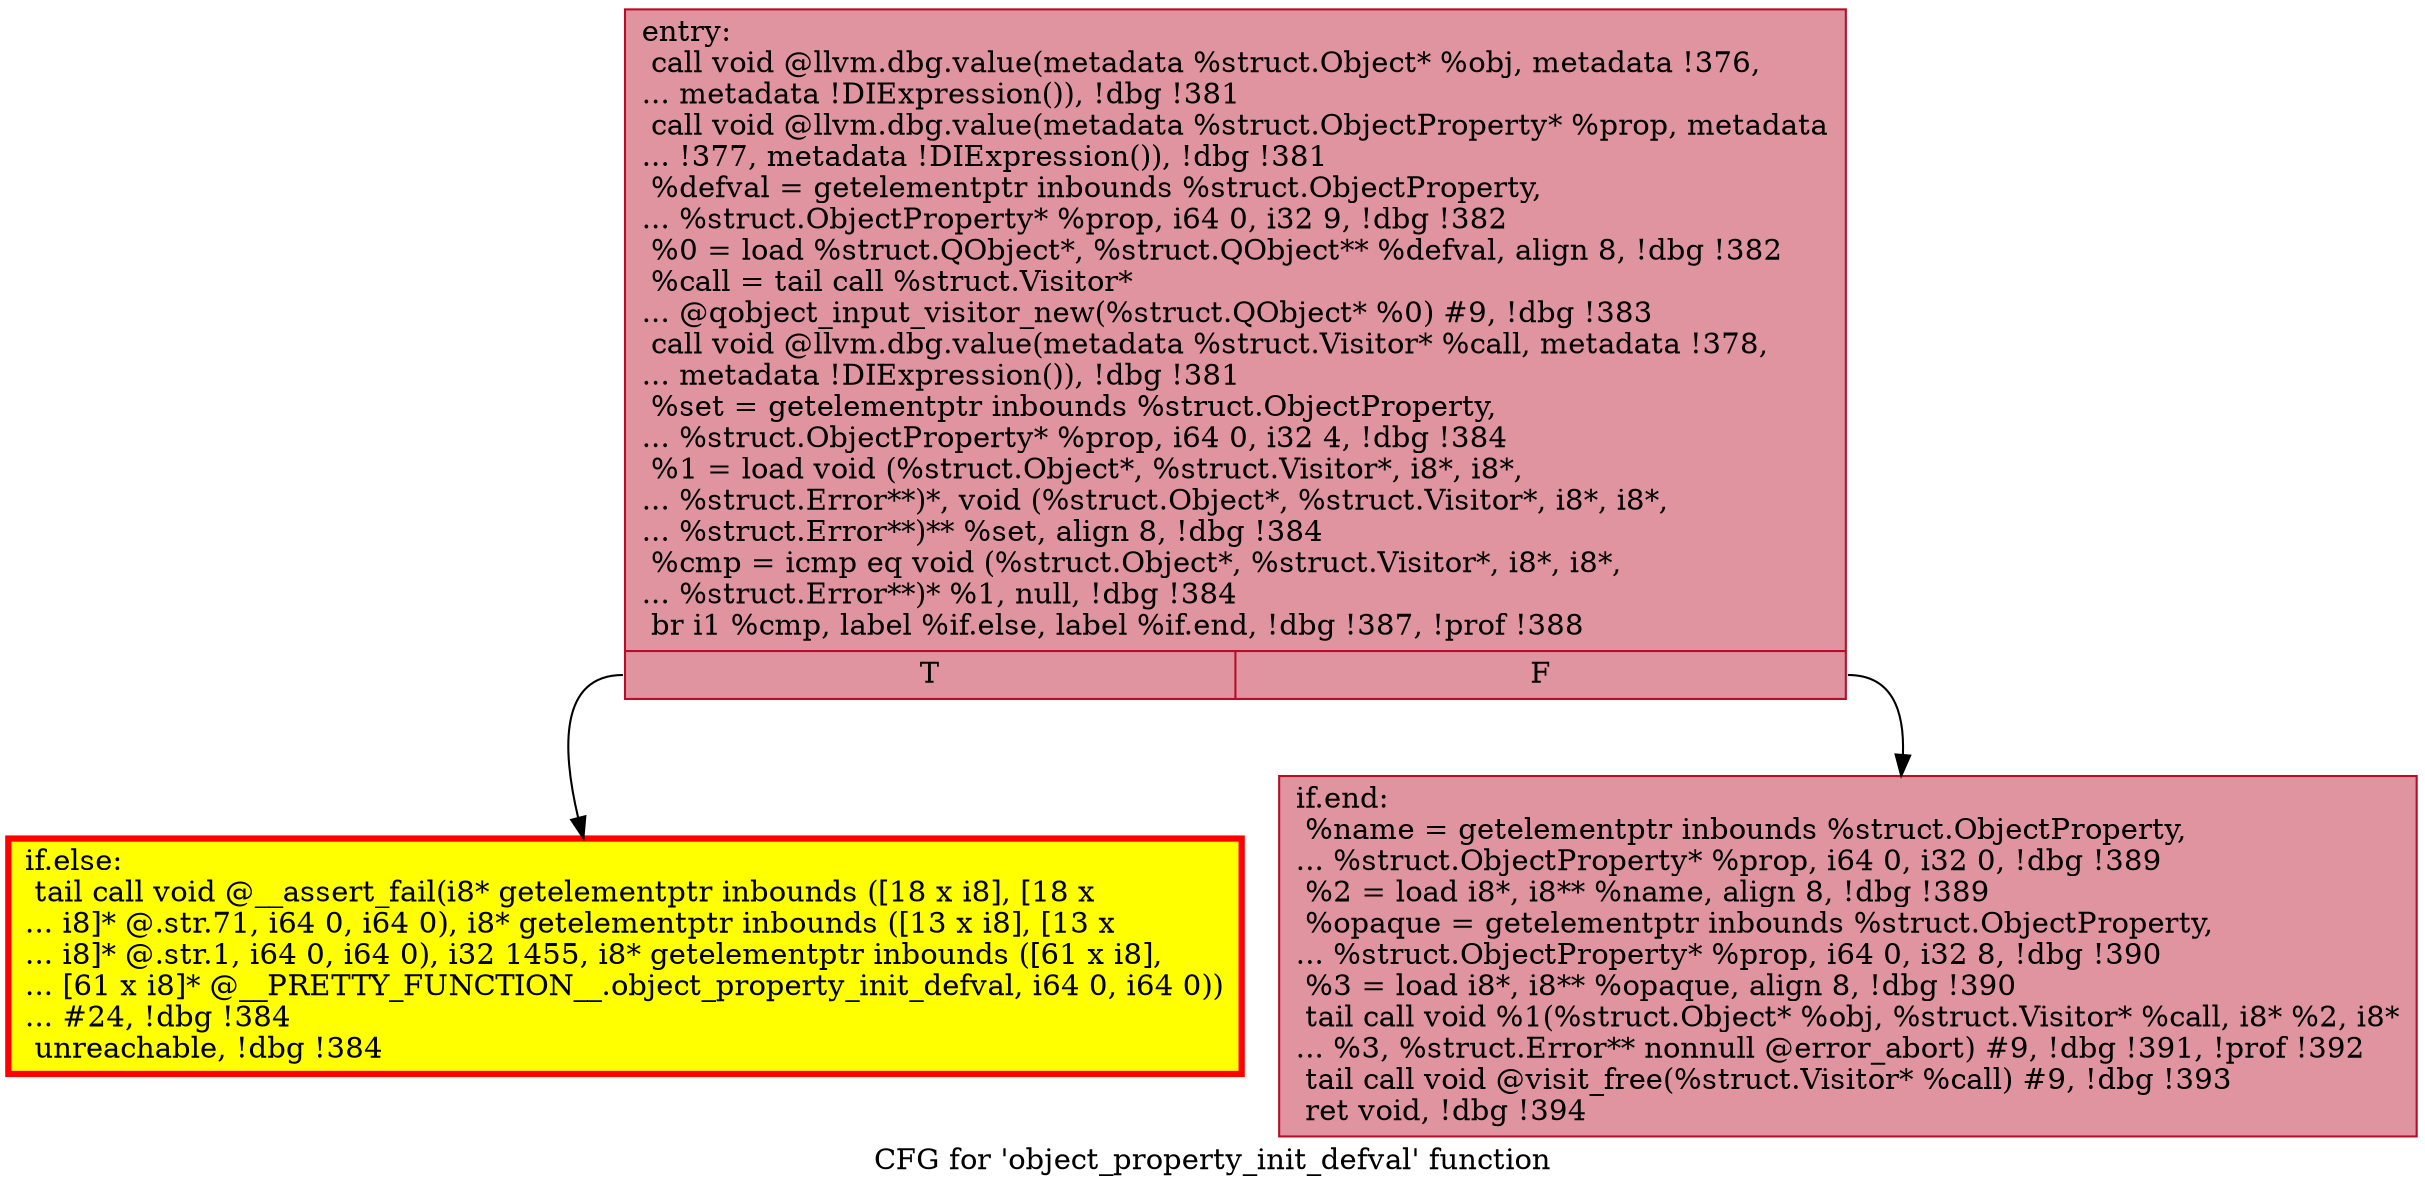 digraph "CFG for 'object_property_init_defval' function" {
	label="CFG for 'object_property_init_defval' function";

	Node0x55ee2265bcd0 [shape=record,color="#b70d28ff", style=filled, fillcolor="#b70d2870",label="{entry:\l  call void @llvm.dbg.value(metadata %struct.Object* %obj, metadata !376,\l... metadata !DIExpression()), !dbg !381\l  call void @llvm.dbg.value(metadata %struct.ObjectProperty* %prop, metadata\l... !377, metadata !DIExpression()), !dbg !381\l  %defval = getelementptr inbounds %struct.ObjectProperty,\l... %struct.ObjectProperty* %prop, i64 0, i32 9, !dbg !382\l  %0 = load %struct.QObject*, %struct.QObject** %defval, align 8, !dbg !382\l  %call = tail call %struct.Visitor*\l... @qobject_input_visitor_new(%struct.QObject* %0) #9, !dbg !383\l  call void @llvm.dbg.value(metadata %struct.Visitor* %call, metadata !378,\l... metadata !DIExpression()), !dbg !381\l  %set = getelementptr inbounds %struct.ObjectProperty,\l... %struct.ObjectProperty* %prop, i64 0, i32 4, !dbg !384\l  %1 = load void (%struct.Object*, %struct.Visitor*, i8*, i8*,\l... %struct.Error**)*, void (%struct.Object*, %struct.Visitor*, i8*, i8*,\l... %struct.Error**)** %set, align 8, !dbg !384\l  %cmp = icmp eq void (%struct.Object*, %struct.Visitor*, i8*, i8*,\l... %struct.Error**)* %1, null, !dbg !384\l  br i1 %cmp, label %if.else, label %if.end, !dbg !387, !prof !388\l|{<s0>T|<s1>F}}"];
	Node0x55ee2265bcd0:s0 -> Node0x55ee2283c0d0;
	Node0x55ee2265bcd0:s1 -> Node0x55ee2283c080;
	Node0x55ee2283c0d0 [shape=record,penwidth=3.0, style="filled", color="red", fillcolor="yellow",label="{if.else:                                          \l  tail call void @__assert_fail(i8* getelementptr inbounds ([18 x i8], [18 x\l... i8]* @.str.71, i64 0, i64 0), i8* getelementptr inbounds ([13 x i8], [13 x\l... i8]* @.str.1, i64 0, i64 0), i32 1455, i8* getelementptr inbounds ([61 x i8],\l... [61 x i8]* @__PRETTY_FUNCTION__.object_property_init_defval, i64 0, i64 0))\l... #24, !dbg !384\l  unreachable, !dbg !384\l}"];
	Node0x55ee2283c080 [shape=record,color="#b70d28ff", style=filled, fillcolor="#b70d2870",label="{if.end:                                           \l  %name = getelementptr inbounds %struct.ObjectProperty,\l... %struct.ObjectProperty* %prop, i64 0, i32 0, !dbg !389\l  %2 = load i8*, i8** %name, align 8, !dbg !389\l  %opaque = getelementptr inbounds %struct.ObjectProperty,\l... %struct.ObjectProperty* %prop, i64 0, i32 8, !dbg !390\l  %3 = load i8*, i8** %opaque, align 8, !dbg !390\l  tail call void %1(%struct.Object* %obj, %struct.Visitor* %call, i8* %2, i8*\l... %3, %struct.Error** nonnull @error_abort) #9, !dbg !391, !prof !392\l  tail call void @visit_free(%struct.Visitor* %call) #9, !dbg !393\l  ret void, !dbg !394\l}"];
}
